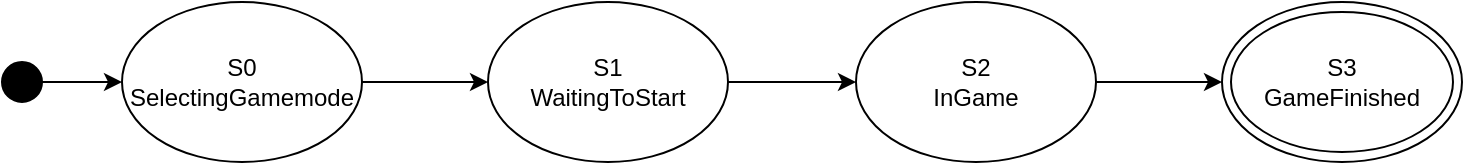 <mxfile version="24.4.0" type="device">
  <diagram name="Página-1" id="5jFx36zS2lgxylLkxexb">
    <mxGraphModel dx="1434" dy="854" grid="1" gridSize="10" guides="1" tooltips="1" connect="1" arrows="1" fold="1" page="1" pageScale="1" pageWidth="827" pageHeight="1169" math="0" shadow="0">
      <root>
        <mxCell id="0" />
        <mxCell id="1" parent="0" />
        <mxCell id="9LlKBFOhufh2RAbY2ce2-14" style="edgeStyle=orthogonalEdgeStyle;curved=1;rounded=0;orthogonalLoop=1;jettySize=auto;html=1;exitX=0.5;exitY=1;exitDx=0;exitDy=0;entryX=0.5;entryY=1;entryDx=0;entryDy=0;" edge="1" parent="1" source="9LlKBFOhufh2RAbY2ce2-3">
          <mxGeometry relative="1" as="geometry">
            <mxPoint x="300" y="440" as="targetPoint" />
            <Array as="points">
              <mxPoint x="530" y="480" />
              <mxPoint x="300" y="480" />
            </Array>
          </mxGeometry>
        </mxCell>
        <mxCell id="9LlKBFOhufh2RAbY2ce2-20" style="edgeStyle=orthogonalEdgeStyle;curved=1;rounded=0;orthogonalLoop=1;jettySize=auto;html=1;exitX=1;exitY=0.5;exitDx=0;exitDy=0;entryX=0;entryY=0.5;entryDx=0;entryDy=0;" edge="1" parent="1" source="9LlKBFOhufh2RAbY2ce2-16" target="9LlKBFOhufh2RAbY2ce2-17">
          <mxGeometry relative="1" as="geometry" />
        </mxCell>
        <mxCell id="9LlKBFOhufh2RAbY2ce2-16" value="S0&lt;div&gt;SelectingGamemode&lt;/div&gt;" style="ellipse;whiteSpace=wrap;html=1;" vertex="1" parent="1">
          <mxGeometry x="80" y="360" width="120" height="80" as="geometry" />
        </mxCell>
        <mxCell id="9LlKBFOhufh2RAbY2ce2-21" style="edgeStyle=orthogonalEdgeStyle;curved=1;rounded=0;orthogonalLoop=1;jettySize=auto;html=1;exitX=1;exitY=0.5;exitDx=0;exitDy=0;entryX=0;entryY=0.5;entryDx=0;entryDy=0;" edge="1" parent="1" source="9LlKBFOhufh2RAbY2ce2-17" target="9LlKBFOhufh2RAbY2ce2-18">
          <mxGeometry relative="1" as="geometry" />
        </mxCell>
        <mxCell id="9LlKBFOhufh2RAbY2ce2-17" value="S1&lt;div&gt;WaitingToStart&lt;/div&gt;" style="ellipse;whiteSpace=wrap;html=1;" vertex="1" parent="1">
          <mxGeometry x="263" y="360" width="120" height="80" as="geometry" />
        </mxCell>
        <mxCell id="9LlKBFOhufh2RAbY2ce2-22" style="edgeStyle=orthogonalEdgeStyle;curved=1;rounded=0;orthogonalLoop=1;jettySize=auto;html=1;exitX=1;exitY=0.5;exitDx=0;exitDy=0;entryX=0;entryY=0.5;entryDx=0;entryDy=0;" edge="1" parent="1" source="9LlKBFOhufh2RAbY2ce2-18" target="9LlKBFOhufh2RAbY2ce2-19">
          <mxGeometry relative="1" as="geometry" />
        </mxCell>
        <mxCell id="9LlKBFOhufh2RAbY2ce2-18" value="&lt;div&gt;S2&lt;/div&gt;InGame" style="ellipse;whiteSpace=wrap;html=1;" vertex="1" parent="1">
          <mxGeometry x="447" y="360" width="120" height="80" as="geometry" />
        </mxCell>
        <mxCell id="9LlKBFOhufh2RAbY2ce2-19" value="S3&lt;div&gt;GameFinished&lt;/div&gt;" style="ellipse;whiteSpace=wrap;html=1;" vertex="1" parent="1">
          <mxGeometry x="630" y="360" width="120" height="80" as="geometry" />
        </mxCell>
        <mxCell id="9LlKBFOhufh2RAbY2ce2-24" value="" style="ellipse;whiteSpace=wrap;html=1;fillColor=none;" vertex="1" parent="1">
          <mxGeometry x="634.5" y="365" width="111" height="70" as="geometry" />
        </mxCell>
        <mxCell id="9LlKBFOhufh2RAbY2ce2-26" style="edgeStyle=orthogonalEdgeStyle;curved=1;rounded=0;orthogonalLoop=1;jettySize=auto;html=1;exitX=1;exitY=0.5;exitDx=0;exitDy=0;entryX=0;entryY=0.5;entryDx=0;entryDy=0;" edge="1" parent="1" source="9LlKBFOhufh2RAbY2ce2-25" target="9LlKBFOhufh2RAbY2ce2-16">
          <mxGeometry relative="1" as="geometry" />
        </mxCell>
        <mxCell id="9LlKBFOhufh2RAbY2ce2-25" value="" style="ellipse;whiteSpace=wrap;html=1;aspect=fixed;fillColor=#000000;" vertex="1" parent="1">
          <mxGeometry x="20" y="390" width="20" height="20" as="geometry" />
        </mxCell>
      </root>
    </mxGraphModel>
  </diagram>
</mxfile>

